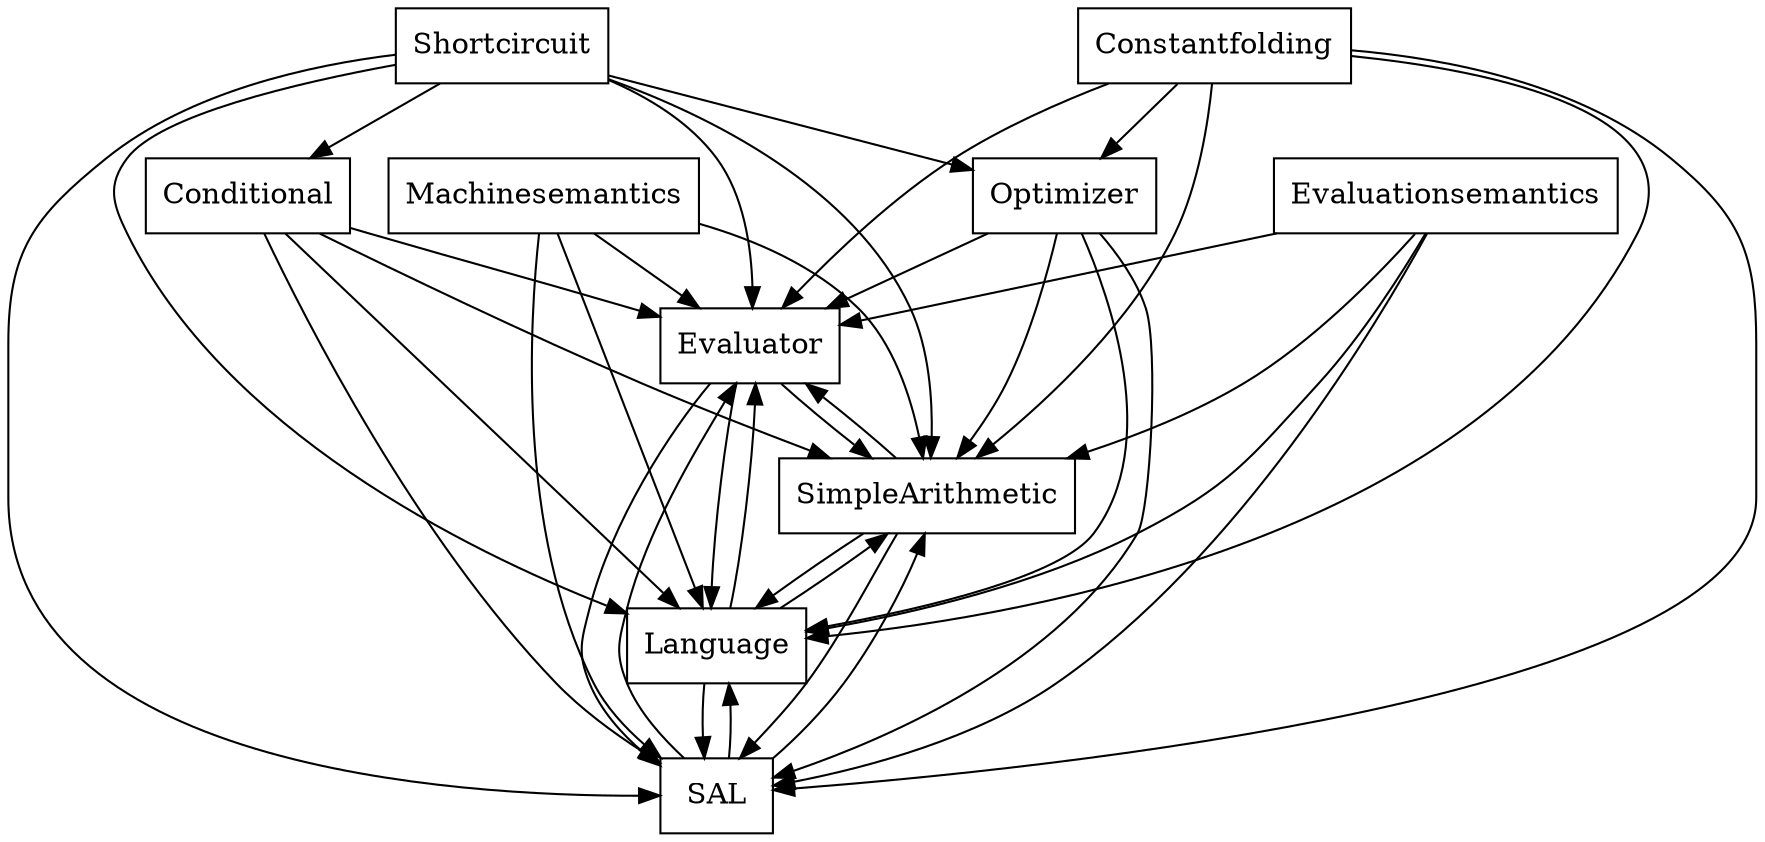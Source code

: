 digraph{
graph [rankdir=TB];
node [shape=box];
edge [arrowhead=normal];
0[label="Evaluator",]
1[label="Shortcircuit",]
2[label="Conditional",]
3[label="Optimizer",]
4[label="SimpleArithmetic",]
5[label="SAL",]
6[label="Language",]
7[label="Evaluationsemantics",]
8[label="Constantfolding",]
9[label="Machinesemantics",]
0->4[label="",]
0->5[label="",]
0->6[label="",]
1->0[label="",]
1->2[label="",]
1->3[label="",]
1->4[label="",]
1->5[label="",]
1->6[label="",]
2->0[label="",]
2->4[label="",]
2->5[label="",]
2->6[label="",]
3->0[label="",]
3->4[label="",]
3->5[label="",]
3->6[label="",]
4->0[label="",]
4->5[label="",]
4->6[label="",]
5->0[label="",]
5->4[label="",]
5->6[label="",]
6->0[label="",]
6->4[label="",]
6->5[label="",]
7->0[label="",]
7->4[label="",]
7->5[label="",]
7->6[label="",]
8->0[label="",]
8->3[label="",]
8->4[label="",]
8->5[label="",]
8->6[label="",]
9->0[label="",]
9->4[label="",]
9->5[label="",]
9->6[label="",]
}
